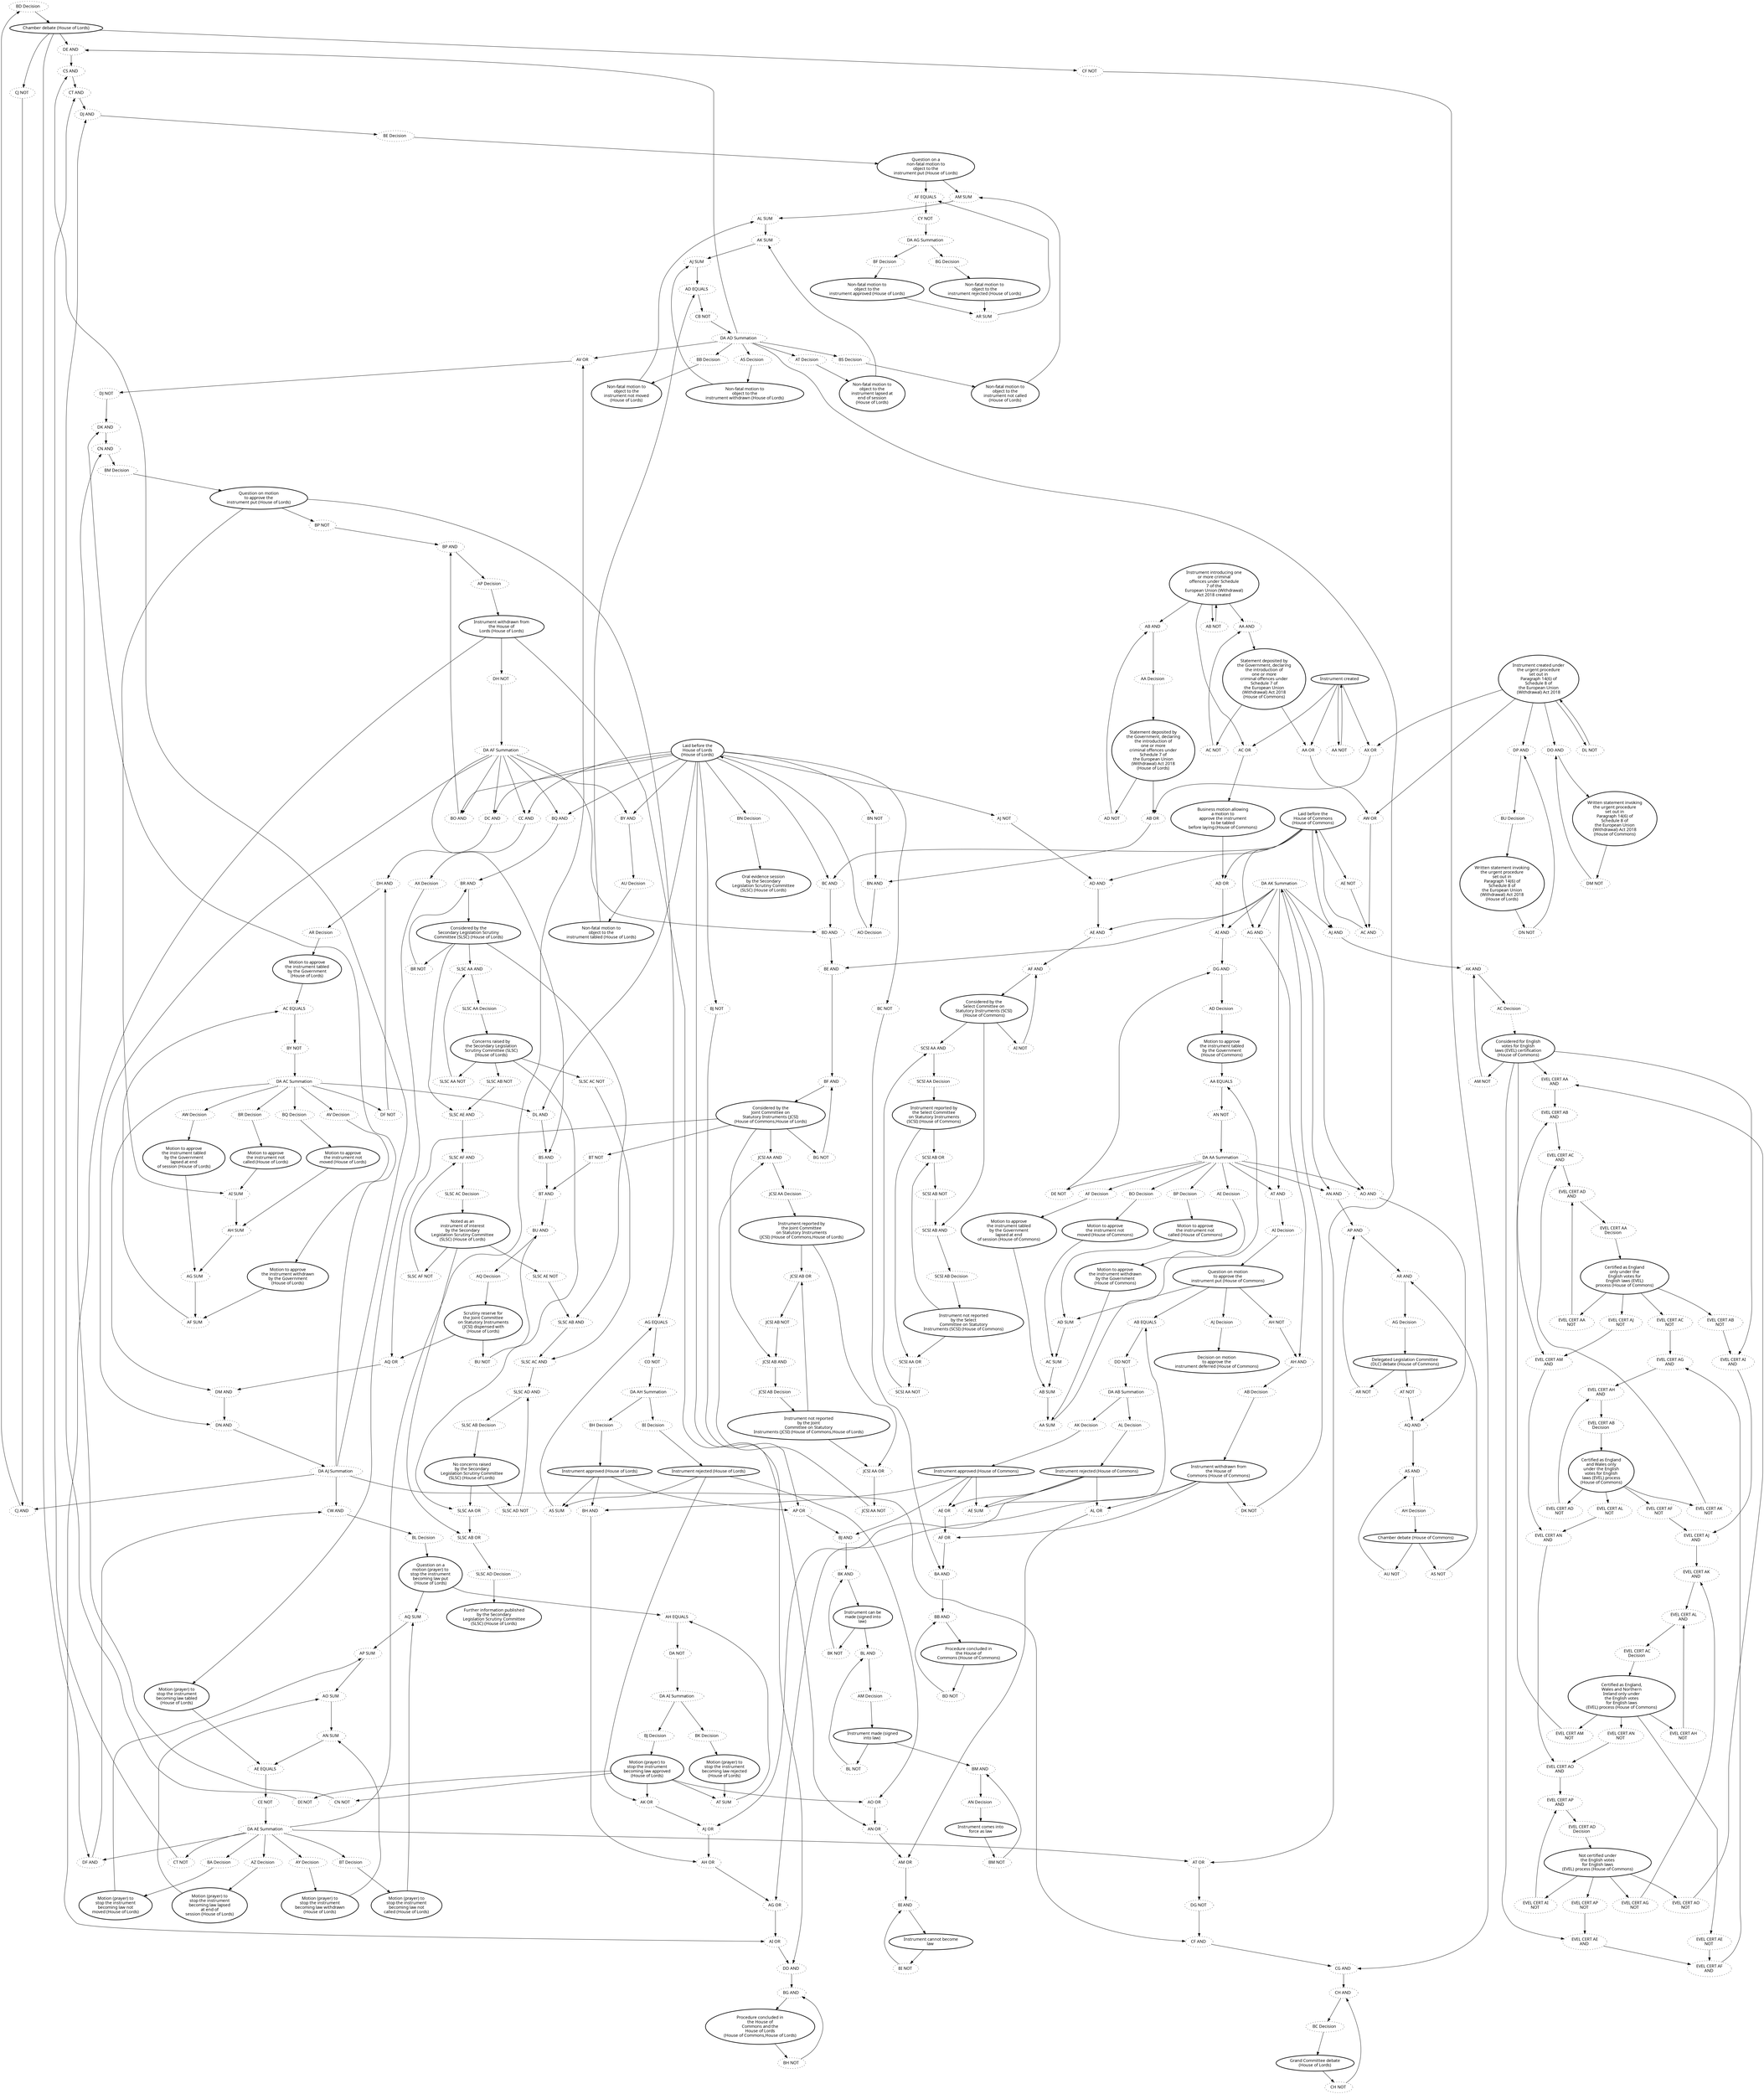 digraph{graph[fontname="calibri"];node[fontname="calibri"];edge[fontname="calibri"];edge [style=solid, color=black];"510"->"2"[label=""];edge[style=solid, color=black];edge [style=solid, color=black];"283"->"4"[label=""];edge[style=solid, color=black];edge [style=solid, color=black];"345"->"8"[label=""];edge[style=solid, color=black];edge [style=solid, color=black];"494"->"9"[label=""];edge[style=solid, color=black];edge [style=solid, color=black];"296"->"10"[label=""];edge[style=solid, color=black];edge [style=solid, color=black];"495"->"12"[label=""];edge[style=solid, color=black];edge [style=solid, color=black];"542"->"14"[label=""];edge[style=solid, color=black];edge [style=solid, color=black];"493"->"15"[label=""];edge[style=solid, color=black];edge [style=solid, color=black];"357"->"19"[label=""];edge[style=solid, color=black];edge [style=solid, color=black];"509"->"21"[label=""];edge[style=solid, color=black];edge [style=solid, color=black];"324"->"23"[label=""];edge[style=solid, color=black];edge [style=solid, color=black];"489"->"26"[label=""];edge[style=solid, color=black];edge [style=solid, color=black];"502"->"28"[label=""];edge[style=solid, color=black];edge [style=solid, color=black];"309"->"29"[label=""];edge[style=solid, color=black];edge [style=solid, color=black];"501"->"32"[label=""];edge[style=solid, color=black];edge [style=solid, color=black];"298"->"33"[label=""];edge[style=solid, color=black];edge [style=dotted, color=black];"294"->"34"[label=""];edge[style=solid, color=black];edge [style=solid, color=black];"499"->"36"[label=""];edge[style=solid, color=black];edge [style=solid, color=black];"321"->"38"[label=""];edge[style=solid, color=black];edge [style=solid, color=black];"514"->"39"[label=""];edge[style=solid, color=black];edge [style=solid, color=black];"491"->"40"[label=""];edge[style=solid, color=black];edge [style=solid, color=black];"519"->"42"[label=""];edge[style=solid, color=black];edge [style=solid, color=black];"511"->"43"[label=""];edge[style=solid, color=black];edge [style=solid, color=black];"517"->"45"[label=""];edge[style=solid, color=black];edge [style=solid, color=black];"505"->"46"[label=""];edge[style=solid, color=black];edge [style=solid, color=black];"498"->"50"[label=""];edge[style=solid, color=black];edge [style=solid, color=black];"516"->"54"[label=""];edge[style=solid, color=black];edge [style=solid, color=black];"504"->"59"[label=""];edge[style=solid, color=black];edge [style=solid, color=black];"512"->"60"[label=""];edge[style=solid, color=black];edge [style=solid, color=black];"513"->"61"[label=""];edge[style=solid, color=black];edge [style=solid, color=black];"657"->"68"[label=""];edge[style=solid, color=black];edge [style=solid, color=black];"616"->"69"[label=""];edge[style=solid, color=black];edge [style=solid, color=black];"617"->"70"[label=""];edge[style=solid, color=black];edge [style=solid, color=black];"607"->"72"[label=""];edge[style=solid, color=black];edge [style=solid, color=black];"658"->"74"[label=""];edge[style=solid, color=black];edge [style=solid, color=black];"659"->"75"[label=""];edge[style=solid, color=black];edge [style=solid, color=black];"515"->"78"[label=""];edge[style=solid, color=black];edge [style=solid, color=black];"625"->"79"[label=""];edge[style=solid, color=black];edge [style=solid, color=black];"606"->"84"[label=""];edge[style=solid, color=black];edge [style=solid, color=black];"350"->"85"[label=""];edge[style=solid, color=black];edge [style=solid, color=black];"518"->"88"[label=""];edge[style=solid, color=black];edge [style=solid, color=black];"348"->"91"[label=""];edge[style=solid, color=black];edge [style=solid, color=black];"624"->"92"[label=""];edge[style=solid, color=black];edge [style=solid, color=black];"660"->"94"[label=""];edge[style=solid, color=black];edge [style=solid, color=black];"492"->"96"[label=""];edge[style=solid, color=black];edge [style=solid, color=black];"490"->"100"[label=""];edge[style=solid, color=black];edge [style=solid, color=black];"497"->"105"[label=""];edge[style=solid, color=black];edge [style=solid, color=black];"496"->"106"[label=""];edge[style=solid, color=black];edge [style=solid, color=black];"293"->"107"[label=""];edge[style=solid, color=black];edge [style=solid, color=black];"340"->"110"[label=""];edge[style=solid, color=black];edge [style=solid, color=black];"346"->"111"[label=""];edge[style=solid, color=black];edge [style=solid, color=black];"608"->"143"[label=""];edge[style=solid, color=black];edge [style=solid, color=black];"507"->"184"[label=""];edge[style=solid, color=black];edge [style=solid, color=black];"508"->"188"[label=""];edge[style=solid, color=black];edge [style=solid, color=black];"506"->"210"[label=""];edge[style=solid, color=black];edge [style=solid, color=black];"320"->"213"[label=""];edge[style=solid, color=black];edge [style=solid, color=black];"503"->"214"[label=""];edge[style=solid, color=black];edge [style=solid, color=black];"500"->"215"[label=""];edge[style=solid, color=black];edge [style=solid, color=black];"290"->"222"[label=""];edge[style=solid, color=black];edge [style=solid, color=black];"609"->"224"[label=""];edge[style=solid, color=black];edge [style=solid, color=black];"539"->"233"[label=""];edge[style=solid, color=black];edge [style=solid, color=black];"538"->"234"[label=""];edge[style=solid, color=black];edge [style=solid, color=black];"281"->"235"[label=""];edge[style=solid, color=black];edge [style=solid, color=black];"540"->"281"[label=""];edge[style=solid, color=black];edge [style=solid, color=black];"234"->"282"[label=""];edge[style=solid, color=black];edge [style=solid, color=black];"289"->"283"[label=""];edge[style=solid, color=black];edge [style=solid, color=black];"426"->"283"[label=""];edge[style=solid, color=black];edge [style=solid, color=black];"235"->"284"[label=""];edge[style=solid, color=black];edge [style=solid, color=black];"234"->"285"[label=""];edge[style=solid, color=black];edge [style=solid, color=black];"14"->"285"[label=""];edge[style=solid, color=black];edge [style=solid, color=black];"235"->"286"[label=""];edge[style=solid, color=black];edge [style=solid, color=black];"427"->"286"[label=""];edge[style=solid, color=black];edge [style=solid, color=black];"4"->"287"[label=""];edge[style=solid, color=black];edge [style=solid, color=black];"308"->"287"[label=""];edge[style=solid, color=black];edge [style=solid, color=black];"1167"->"288"[label=""];edge[style=solid, color=black];edge [style=solid, color=black];"287"->"288"[label=""];edge[style=solid, color=black];edge [style=solid, color=black];"4"->"289"[label=""];edge[style=solid, color=black];edge [style=solid, color=black];"233"->"290"[label=""];edge[style=solid, color=black];edge [style=solid, color=black];"14"->"290"[label=""];edge[style=solid, color=black];edge [style=solid, color=black];"4"->"291"[label=""];edge[style=solid, color=black];edge [style=solid, color=black];"222"->"291"[label=""];edge[style=solid, color=black];edge [style=solid, color=black];"305"->"293"[label=""];edge[style=solid, color=black];edge [style=solid, color=black];"314"->"294"[label=""];edge[style=solid, color=black];edge [style=solid, color=black];"40"->"295"[label=""];edge[style=solid, color=black];edge [style=solid, color=black];"96"->"295"[label=""];edge[style=solid, color=black];edge [style=solid, color=black];"288"->"296"[label=""];edge[style=solid, color=black];edge [style=solid, color=black];"306"->"296"[label=""];edge[style=solid, color=black];edge [style=solid, color=black];"398"->"298"[label=""];edge[style=solid, color=black];edge [style=solid, color=black];"326"->"299"[label=""];edge[style=solid, color=black];edge [style=solid, color=black];"407"->"299"[label=""];edge[style=solid, color=black];edge [style=solid, color=black];"4"->"300"[label=""];edge[style=solid, color=black];edge [style=solid, color=black];"1167"->"300"[label=""];edge[style=solid, color=black];edge [style=solid, color=black];"26"->"301"[label=""];edge[style=solid, color=black];edge [style=solid, color=black];"107"->"302"[label=""];edge[style=solid, color=black];edge [style=solid, color=black];"295"->"302"[label=""];edge[style=solid, color=black];edge [style=solid, color=black];"107"->"303"[label=""];edge[style=solid, color=black];edge [style=solid, color=black];"304"->"303"[label=""];edge[style=solid, color=black];edge [style=solid, color=black];"313"->"304"[label=""];edge[style=solid, color=black];edge [style=solid, color=black];"347"->"304"[label=""];edge[style=solid, color=black];edge [style=solid, color=black];"300"->"305"[label=""];edge[style=solid, color=black];edge [style=solid, color=black];"301"->"305"[label=""];edge[style=solid, color=black];edge [style=solid, color=black];"10"->"306"[label=""];edge[style=solid, color=black];edge [style=solid, color=black];"1167"->"307"[label=""];edge[style=solid, color=black];edge [style=solid, color=black];"291"->"307"[label=""];edge[style=solid, color=black];edge [style=solid, color=black];"12"->"308"[label=""];edge[style=solid, color=black];edge [style=solid, color=black];"1134"->"309"[label=""];edge[style=solid, color=black];edge [style=solid, color=black];"1167"->"310"[label=""];edge[style=solid, color=black];edge [style=solid, color=black];"4"->"310"[label=""];edge[style=solid, color=black];edge [style=solid, color=black];"303"->"312"[label=""];edge[style=solid, color=black];edge [style=solid, color=black];"106"->"312"[label=""];edge[style=solid, color=black];edge [style=solid, color=black];"96"->"313"[label=""];edge[style=solid, color=black];edge [style=solid, color=black];"317"->"313"[label=""];edge[style=solid, color=black];edge [style=solid, color=black];"310"->"314"[label=""];edge[style=solid, color=black];edge [style=solid, color=black];"319"->"314"[label=""];edge[style=solid, color=black];edge [style=solid, color=black];"54"->"317"[label=""];edge[style=solid, color=black];edge [style=solid, color=black];"78"->"317"[label=""];edge[style=solid, color=black];edge [style=solid, color=black];"107"->"318"[label=""];edge[style=solid, color=black];edge [style=solid, color=black];"96"->"318"[label=""];edge[style=solid, color=black];edge [style=solid, color=black];"34"->"319"[label=""];edge[style=solid, color=black];edge [style=solid, color=black];"1134"->"320"[label=""];edge[style=solid, color=black];edge [style=solid, color=black];"330"->"321"[label=""];edge[style=solid, color=black];edge [style=solid, color=black];"318"->"322"[label=""];edge[style=solid, color=black];edge [style=solid, color=black];"417"->"322"[label=""];edge[style=solid, color=black];edge [style=solid, color=black];"331"->"324"[label=""];edge[style=solid, color=black];edge [style=solid, color=black];"1044"->"325"[label=""];edge[style=solid, color=black];edge [style=solid, color=black];"1167"->"326"[label=""];edge[style=solid, color=black];edge [style=solid, color=black];"1134"->"326"[label=""];edge[style=solid, color=black];edge [style=solid, color=black];"1167"->"327"[label=""];edge[style=solid, color=black];edge [style=solid, color=black];"1134"->"327"[label=""];edge[style=solid, color=black];edge [style=solid, color=black];"327"->"329"[label=""];edge[style=solid, color=black];edge [style=solid, color=black];"409"->"329"[label=""];edge[style=solid, color=black];edge [style=solid, color=black];"299"->"330"[label=""];edge[style=solid, color=black];edge [style=solid, color=black];"408"->"330"[label=""];edge[style=solid, color=black];edge [style=solid, color=black];"329"->"331"[label=""];edge[style=solid, color=black];edge [style=solid, color=black];"410"->"331"[label=""];edge[style=solid, color=black];edge [style=solid, color=black];"1167"->"332"[label=""];edge[style=solid, color=black];edge [style=solid, color=black];"1134"->"332"[label=""];edge[style=solid, color=black];edge [style=solid, color=black];"302"->"339"[label=""];edge[style=solid, color=black];edge [style=solid, color=black];"430"->"339"[label=""];edge[style=solid, color=black];edge [style=solid, color=black];"339"->"340"[label=""];edge[style=solid, color=black];edge [style=solid, color=black];"431"->"340"[label=""];edge[style=solid, color=black];edge [style=solid, color=black];"4"->"341"[label=""];edge[style=solid, color=black];edge [style=solid, color=black];"12"->"341"[label=""];edge[style=solid, color=black];edge [style=solid, color=black];"1144"->"343"[label=""];edge[style=solid, color=black];edge [style=solid, color=black];"341"->"343"[label=""];edge[style=solid, color=black];edge [style=solid, color=black];"1167"->"344"[label=""];edge[style=solid, color=black];edge [style=solid, color=black];"343"->"344"[label=""];edge[style=solid, color=black];edge [style=solid, color=black];"344"->"345"[label=""];edge[style=solid, color=black];edge [style=solid, color=black];"434"->"345"[label=""];edge[style=solid, color=black];edge [style=solid, color=black];"395"->"346"[label=""];edge[style=solid, color=black];edge [style=solid, color=black];"435"->"346"[label=""];edge[style=solid, color=black];edge [style=solid, color=black];"40"->"347"[label=""];edge[style=solid, color=black];edge [style=solid, color=black];"39"->"347"[label=""];edge[style=solid, color=black];edge [style=solid, color=black];"322"->"348"[label=""];edge[style=solid, color=black];edge [style=solid, color=black];"436"->"348"[label=""];edge[style=solid, color=black];edge [style=solid, color=black];"40"->"349"[label=""];edge[style=solid, color=black];edge [style=solid, color=black];"419"->"349"[label=""];edge[style=solid, color=black];edge [style=solid, color=black];"349"->"350"[label=""];edge[style=solid, color=black];edge [style=solid, color=black];"438"->"350"[label=""];edge[style=solid, color=black];edge [style=solid, color=black];"85"->"351"[label=""];edge[style=solid, color=black];edge [style=solid, color=black];"439"->"351"[label=""];edge[style=solid, color=black];edge [style=solid, color=black];"15"->"352"[label=""];edge[style=solid, color=black];edge [style=solid, color=black];"440"->"352"[label=""];edge[style=solid, color=black];edge [style=solid, color=black];"286"->"353"[label=""];edge[style=solid, color=black];edge [style=solid, color=black];"441"->"353"[label=""];edge[style=solid, color=black];edge [style=solid, color=black];"12"->"354"[label=""];edge[style=solid, color=black];edge [style=solid, color=black];"1144"->"354"[label=""];edge[style=solid, color=black];edge [style=solid, color=black];"443"->"355"[label=""];edge[style=solid, color=black];edge [style=solid, color=black];"354"->"355"[label=""];edge[style=solid, color=black];edge [style=solid, color=black];"12"->"356"[label=""];edge[style=solid, color=black];edge [style=solid, color=black];"1144"->"356"[label=""];edge[style=solid, color=black];edge [style=solid, color=black];"356"->"357"[label=""];edge[style=solid, color=black];edge [style=solid, color=black];"445"->"357"[label=""];edge[style=solid, color=black];edge [style=solid, color=black];"1144"->"358"[label=""];edge[style=solid, color=black];edge [style=solid, color=black];"543"->"358"[label=""];edge[style=solid, color=black];edge [style=solid, color=black];"358"->"359"[label=""];edge[style=solid, color=black];edge [style=solid, color=black];"447"->"359"[label=""];edge[style=solid, color=black];edge [style=solid, color=black];"359"->"360"[label=""];edge[style=solid, color=black];edge [style=solid, color=black];"448"->"360"[label=""];edge[style=solid, color=black];edge [style=solid, color=black];"12"->"364"[label=""];edge[style=solid, color=black];edge [style=solid, color=black];"1144"->"364"[label=""];edge[style=solid, color=black];edge [style=solid, color=black];"12"->"368"[label=""];edge[style=solid, color=black];edge [style=solid, color=black];"1144"->"368"[label=""];edge[style=solid, color=black];edge [style=solid, color=black];"485"->"371"[label=""];edge[style=solid, color=black];edge [style=solid, color=black];"1148"->"371"[label=""];edge[style=solid, color=black];edge [style=solid, color=black];"459"->"372"[label=""];edge[style=solid, color=black];edge [style=solid, color=black];"371"->"372"[label=""];edge[style=solid, color=black];edge [style=solid, color=black];"372"->"373"[label=""];edge[style=solid, color=black];edge [style=solid, color=black];"461"->"373"[label=""];edge[style=solid, color=black];edge [style=solid, color=black];"463"->"375"[label=""];edge[style=solid, color=black];edge [style=solid, color=black];"1148"->"375"[label=""];edge[style=solid, color=black];edge [style=solid, color=black];"467"->"379"[label=""];edge[style=solid, color=black];edge [style=solid, color=black];"402"->"379"[label=""];edge[style=solid, color=black];edge [style=solid, color=black];"396"->"384"[label=""];edge[style=solid, color=black];edge [style=solid, color=black];"1148"->"384"[label=""];edge[style=solid, color=black];edge [style=solid, color=black];"384"->"385"[label=""];edge[style=solid, color=black];edge [style=solid, color=black];"473"->"385"[label=""];edge[style=solid, color=black];edge [style=solid, color=black];"397"->"388"[label=""];edge[style=solid, color=black];edge [style=solid, color=black];"1148"->"388"[label=""];edge[style=solid, color=black];edge [style=solid, color=black];"12"->"394"[label=""];edge[style=solid, color=black];edge [style=solid, color=black];"1144"->"394"[label=""];edge[style=solid, color=black];edge [style=solid, color=black];"312"->"395"[label=""];edge[style=solid, color=black];edge [style=solid, color=black];"12"->"395"[label=""];edge[style=solid, color=black];edge [style=solid, color=black];"2"->"396"[label=""];edge[style=solid, color=black];edge [style=solid, color=black];"1141"->"396"[label=""];edge[style=solid, color=black];edge [style=solid, color=black];"2"->"397"[label=""];edge[style=solid, color=black];edge [style=solid, color=black];"1143"->"397"[label=""];edge[style=solid, color=black];edge [style=solid, color=black];"307"->"398"[label=""];edge[style=solid, color=black];edge [style=solid, color=black];"483"->"398"[label=""];edge[style=solid, color=black];edge [style=solid, color=black];"394"->"399"[label=""];edge[style=solid, color=black];edge [style=solid, color=black];"484"->"399"[label=""];edge[style=solid, color=black];edge [style=solid, color=black];"385"->"401"[label=""];edge[style=solid, color=black];edge [style=solid, color=black];"487"->"401"[label=""];edge[style=solid, color=black];edge [style=solid, color=black];"488"->"402"[label=""];edge[style=solid, color=black];edge [style=solid, color=black];"1148"->"402"[label=""];edge[style=solid, color=black];edge [style=solid, color=black];"38"->"407"[label=""];edge[style=solid, color=black];edge [style=solid, color=black];"23"->"408"[label=""];edge[style=solid, color=black];edge [style=solid, color=black];"38"->"409"[label=""];edge[style=solid, color=black];edge [style=solid, color=black];"23"->"410"[label=""];edge[style=solid, color=black];edge [style=solid, color=black];"418"->"417"[label=""];edge[style=solid, color=black];edge [style=solid, color=black];"106"->"417"[label=""];edge[style=solid, color=black];edge [style=solid, color=black];"54"->"418"[label=""];edge[style=solid, color=black];edge [style=solid, color=black];"78"->"418"[label=""];edge[style=solid, color=black];edge [style=solid, color=black];"39"->"419"[label=""];edge[style=solid, color=black];edge [style=solid, color=black];"437"->"419"[label=""];edge[style=solid, color=black];edge [style=solid, color=black];"8"->"420"[label=""];edge[style=solid, color=black];edge [style=solid, color=black];"105"->"420"[label=""];edge[style=solid, color=black];edge [style=solid, color=black];"1141"->"423"[label=""];edge[style=solid, color=black];edge [style=solid, color=black];"1143"->"423"[label=""];edge[style=solid, color=black];edge [style=solid, color=black];"1143"->"425"[label=""];edge[style=solid, color=black];edge [style=solid, color=black];"1141"->"425"[label=""];edge[style=solid, color=black];edge [style=solid, color=black];"285"->"426"[label=""];edge[style=solid, color=black];edge [style=solid, color=black];"1282"->"426"[label=""];edge[style=solid, color=black];edge [style=solid, color=black];"14"->"427"[label=""];edge[style=solid, color=black];edge [style=solid, color=black];"1282"->"427"[label=""];edge[style=solid, color=black];edge [style=solid, color=black];"12"->"430"[label=""];edge[style=solid, color=black];edge [style=solid, color=black];"110"->"431"[label=""];edge[style=solid, color=black];edge [style=solid, color=black];"8"->"434"[label=""];edge[style=solid, color=black];edge [style=solid, color=black];"111"->"435"[label=""];edge[style=solid, color=black];edge [style=solid, color=black];"91"->"436"[label=""];edge[style=solid, color=black];edge [style=solid, color=black];"12"->"437"[label=""];edge[style=solid, color=black];edge [style=solid, color=black];"85"->"438"[label=""];edge[style=solid, color=black];edge [style=solid, color=black];"15"->"439"[label=""];edge[style=solid, color=black];edge [style=solid, color=black];"9"->"440"[label=""];edge[style=solid, color=black];edge [style=solid, color=black];"12"->"441"[label=""];edge[style=solid, color=black];edge [style=solid, color=black];"42"->"443"[label=""];edge[style=solid, color=black];edge [style=solid, color=black];"19"->"445"[label=""];edge[style=solid, color=black];edge [style=solid, color=black];"8"->"447"[label=""];edge[style=solid, color=black];edge [style=solid, color=black];"105"->"448"[label=""];edge[style=solid, color=black];edge [style=solid, color=black];"1046"->"452"[label=""];edge[style=solid, color=black];edge [style=solid, color=black];"1047"->"455"[label=""];edge[style=solid, color=black];edge [style=solid, color=black];"1048"->"458"[label=""];edge[style=solid, color=black];edge [style=solid, color=black];"2"->"459"[label=""];edge[style=solid, color=black];edge [style=solid, color=black];"21"->"461"[label=""];edge[style=solid, color=black];edge [style=solid, color=black];"2"->"463"[label=""];edge[style=solid, color=black];edge [style=solid, color=black];"54"->"467"[label=""];edge[style=solid, color=black];edge [style=solid, color=black];"1050"->"468"[label=""];edge[style=solid, color=black];edge [style=solid, color=black];"1143"->"473"[label=""];edge[style=solid, color=black];edge [style=solid, color=black];"1049"->"478"[label=""];edge[style=solid, color=black];edge [style=solid, color=black];"1051"->"480"[label=""];edge[style=solid, color=black];edge [style=solid, color=black];"1134"->"483"[label=""];edge[style=solid, color=black];edge [style=solid, color=black];"1138"->"484"[label=""];edge[style=solid, color=black];edge [style=solid, color=black];"423"->"485"[label=""];edge[style=solid, color=black];edge [style=solid, color=black];"106"->"486"[label=""];edge[style=solid, color=black];edge [style=solid, color=black];"54"->"487"[label=""];edge[style=solid, color=black];edge [style=solid, color=black];"425"->"488"[label=""];edge[style=solid, color=black];edge [style=solid, color=black];"332"->"489"[label=""];edge[style=solid, color=black];edge [style=solid, color=black];"26"->"490"[label=""];edge[style=solid, color=black];edge [style=solid, color=black];"1137"->"491"[label=""];edge[style=solid, color=black];edge [style=solid, color=black];"1137"->"492"[label=""];edge[style=solid, color=black];edge [style=solid, color=black];"351"->"493"[label=""];edge[style=solid, color=black];edge [style=solid, color=black];"352"->"494"[label=""];edge[style=solid, color=black];edge [style=solid, color=black];"353"->"495"[label=""];edge[style=solid, color=black];edge [style=solid, color=black];"355"->"496"[label=""];edge[style=solid, color=black];edge [style=solid, color=black];"360"->"497"[label=""];edge[style=solid, color=black];edge [style=solid, color=black];"399"->"498"[label=""];edge[style=solid, color=black];edge [style=solid, color=black];"1141"->"499"[label=""];edge[style=solid, color=black];edge [style=solid, color=black];"1141"->"500"[label=""];edge[style=solid, color=black];edge [style=solid, color=black];"364"->"501"[label=""];edge[style=solid, color=black];edge [style=solid, color=black];"1138"->"502"[label=""];edge[style=solid, color=black];edge [style=solid, color=black];"1138"->"503"[label=""];edge[style=solid, color=black];edge [style=solid, color=black];"368"->"504"[label=""];edge[style=solid, color=black];edge [style=solid, color=black];"1143"->"505"[label=""];edge[style=solid, color=black];edge [style=solid, color=black];"1143"->"506"[label=""];edge[style=solid, color=black];edge [style=solid, color=black];"1143"->"507"[label=""];edge[style=solid, color=black];edge [style=solid, color=black];"1141"->"508"[label=""];edge[style=solid, color=black];edge [style=solid, color=black];"373"->"509"[label=""];edge[style=solid, color=black];edge [style=solid, color=black];"375"->"510"[label=""];edge[style=solid, color=black];edge [style=solid, color=black];"401"->"511"[label=""];edge[style=solid, color=black];edge [style=solid, color=black];"1145"->"512"[label=""];edge[style=solid, color=black];edge [style=solid, color=black];"1145"->"513"[label=""];edge[style=solid, color=black];edge [style=solid, color=black];"1146"->"514"[label=""];edge[style=solid, color=black];edge [style=solid, color=black];"1146"->"515"[label=""];edge[style=solid, color=black];edge [style=solid, color=black];"1147"->"516"[label=""];edge[style=solid, color=black];edge [style=solid, color=black];"1147"->"517"[label=""];edge[style=solid, color=black];edge [style=solid, color=black];"388"->"518"[label=""];edge[style=solid, color=black];edge [style=solid, color=black];"379"->"519"[label=""];edge[style=solid, color=black];edge [style=solid, color=black];"12"->"520"[label=""];edge[style=solid, color=black];edge [style=solid, color=black];"1134"->"521"[label=""];edge[style=solid, color=black];edge [style=solid, color=black];"1134"->"522"[label=""];edge[style=solid, color=black];edge [style=solid, color=black];"1138"->"523"[label=""];edge[style=solid, color=black];edge [style=solid, color=black];"1138"->"524"[label=""];edge[style=solid, color=black];edge [style=solid, color=black];"1141"->"525"[label=""];edge[style=solid, color=black];edge [style=solid, color=black];"1143"->"526"[label=""];edge[style=solid, color=black];edge [style=solid, color=black];"571"->"527"[label=""];edge[style=solid, color=black];edge [style=solid, color=black];"233"->"538"[label=""];edge[style=solid, color=black];edge [style=solid, color=black];"282"->"538"[label=""];edge[style=solid, color=black];edge [style=solid, color=black];"233"->"539"[label=""];edge[style=solid, color=black];edge [style=solid, color=black];"233"->"540"[label=""];edge[style=solid, color=black];edge [style=solid, color=black];"284"->"540"[label=""];edge[style=solid, color=black];edge [style=solid, color=black];"1045"->"541"[label=""];edge[style=solid, color=black];edge [style=solid, color=black];"14"->"542"[label=""];edge[style=solid, color=black];edge [style=solid, color=black];"12"->"543"[label=""];edge[style=solid, color=black];edge [style=solid, color=black];"1138"->"543"[label=""];edge[style=solid, color=black];edge [style=solid, color=black];"107"->"551"[label=""];edge[style=solid, color=black];edge [style=solid, color=black];"1282"->"552"[label=""];edge[style=solid, color=black];edge [style=solid, color=black];"1281"->"553"[label=""];edge[style=solid, color=black];edge [style=solid, color=black];"1322"->"554"[label=""];edge[style=solid, color=black];edge [style=solid, color=black];"420"->"568"[label=""];edge[style=solid, color=black];edge [style=solid, color=black];"1138"->"568"[label=""];edge[style=solid, color=black];edge [style=solid, color=black];"568"->"569"[label=""];edge[style=solid, color=black];edge [style=solid, color=black];"1144"->"569"[label=""];edge[style=solid, color=black];edge [style=solid, color=black];"1282"->"570"[label=""];edge[style=solid, color=black];edge [style=solid, color=black];"553"->"570"[label=""];edge[style=solid, color=black];edge [style=solid, color=black];"1282"->"571"[label=""];edge[style=solid, color=black];edge [style=solid, color=black];"554"->"571"[label=""];edge[style=solid, color=black];edge [style=solid, color=black];"19"->"592"[label=""];edge[style=solid, color=black];edge [style=solid, color=black];"600"->"592"[label=""];edge[style=solid, color=black];edge [style=solid, color=black];"19"->"593"[label=""];edge[style=solid, color=black];edge [style=solid, color=black];"604"->"593"[label=""];edge[style=solid, color=black];edge [style=solid, color=black];"593"->"594"[label=""];edge[style=solid, color=black];edge [style=solid, color=black];"602"->"594"[label=""];edge[style=solid, color=black];edge [style=solid, color=black];"594"->"595"[label=""];edge[style=solid, color=black];edge [style=solid, color=black];"603"->"595"[label=""];edge[style=solid, color=black];edge [style=solid, color=black];"601"->"596"[label=""];edge[style=solid, color=black];edge [style=solid, color=black];"19"->"596"[label=""];edge[style=solid, color=black];edge [style=solid, color=black];"596"->"597"[label=""];edge[style=solid, color=black];edge [style=solid, color=black];"605"->"597"[label=""];edge[style=solid, color=black];edge [style=solid, color=black];"84"->"598"[label=""];edge[style=solid, color=black];edge [style=solid, color=black];"72"->"598"[label=""];edge[style=solid, color=black];edge [style=solid, color=black];"598"->"599"[label=""];edge[style=solid, color=black];edge [style=solid, color=black];"143"->"599"[label=""];edge[style=solid, color=black];edge [style=solid, color=black];"84"->"600"[label=""];edge[style=solid, color=black];edge [style=solid, color=black];"84"->"601"[label=""];edge[style=solid, color=black];edge [style=solid, color=black];"84"->"602"[label=""];edge[style=solid, color=black];edge [style=solid, color=black];"72"->"603"[label=""];edge[style=solid, color=black];edge [style=solid, color=black];"143"->"604"[label=""];edge[style=solid, color=black];edge [style=solid, color=black];"143"->"605"[label=""];edge[style=solid, color=black];edge [style=solid, color=black];"592"->"606"[label=""];edge[style=solid, color=black];edge [style=solid, color=black];"595"->"607"[label=""];edge[style=solid, color=black];edge [style=solid, color=black];"597"->"608"[label=""];edge[style=solid, color=black];edge [style=solid, color=black];"599"->"609"[label=""];edge[style=solid, color=black];edge [style=solid, color=black];"10"->"610"[label=""];edge[style=solid, color=black];edge [style=solid, color=black];"614"->"610"[label=""];edge[style=solid, color=black];edge [style=solid, color=black];"10"->"611"[label=""];edge[style=solid, color=black];edge [style=solid, color=black];"615"->"611"[label=""];edge[style=solid, color=black];edge [style=solid, color=black];"69"->"612"[label=""];edge[style=solid, color=black];edge [style=solid, color=black];"70"->"612"[label=""];edge[style=solid, color=black];edge [style=solid, color=black];"69"->"613"[label=""];edge[style=solid, color=black];edge [style=solid, color=black];"70"->"613"[label=""];edge[style=solid, color=black];edge [style=solid, color=black];"612"->"614"[label=""];edge[style=solid, color=black];edge [style=solid, color=black];"613"->"615"[label=""];edge[style=solid, color=black];edge [style=solid, color=black];"610"->"616"[label=""];edge[style=solid, color=black];edge [style=solid, color=black];"611"->"617"[label=""];edge[style=solid, color=black];edge [style=solid, color=black];"8"->"618"[label=""];edge[style=solid, color=black];edge [style=solid, color=black];"622"->"618"[label=""];edge[style=solid, color=black];edge [style=solid, color=black];"8"->"619"[label=""];edge[style=solid, color=black];edge [style=solid, color=black];"623"->"619"[label=""];edge[style=solid, color=black];edge [style=solid, color=black];"92"->"620"[label=""];edge[style=solid, color=black];edge [style=solid, color=black];"79"->"620"[label=""];edge[style=solid, color=black];edge [style=solid, color=black];"92"->"621"[label=""];edge[style=solid, color=black];edge [style=solid, color=black];"79"->"621"[label=""];edge[style=solid, color=black];edge [style=solid, color=black];"620"->"622"[label=""];edge[style=solid, color=black];edge [style=solid, color=black];"621"->"623"[label=""];edge[style=solid, color=black];edge [style=solid, color=black];"618"->"624"[label=""];edge[style=solid, color=black];edge [style=solid, color=black];"619"->"625"[label=""];edge[style=solid, color=black];edge [style=solid, color=black];"34"->"626"[label=""];edge[style=solid, color=black];edge [style=solid, color=black];"656"->"626"[label=""];edge[style=solid, color=black];edge [style=solid, color=black];"626"->"627"[label=""];edge[style=solid, color=black];edge [style=solid, color=black];"654"->"627"[label=""];edge[style=solid, color=black];edge [style=solid, color=black];"627"->"628"[label=""];edge[style=solid, color=black];edge [style=solid, color=black];"652"->"628"[label=""];edge[style=solid, color=black];edge [style=solid, color=black];"628"->"629"[label=""];edge[style=solid, color=black];edge [style=solid, color=black];"642"->"629"[label=""];edge[style=solid, color=black];edge [style=solid, color=black];"34"->"630"[label=""];edge[style=solid, color=black];edge [style=solid, color=black];"661"->"630"[label=""];edge[style=solid, color=black];edge [style=solid, color=black];"630"->"631"[label=""];edge[style=solid, color=black];edge [style=solid, color=black];"646"->"631"[label=""];edge[style=solid, color=black];edge [style=solid, color=black];"644"->"632"[label=""];edge[style=solid, color=black];edge [style=solid, color=black];"631"->"632"[label=""];edge[style=solid, color=black];edge [style=solid, color=black];"632"->"633"[label=""];edge[style=solid, color=black];edge [style=solid, color=black];"645"->"633"[label=""];edge[style=solid, color=black];edge [style=solid, color=black];"643"->"634"[label=""];edge[style=solid, color=black];edge [style=solid, color=black];"34"->"634"[label=""];edge[style=solid, color=black];edge [style=solid, color=black];"647"->"635"[label=""];edge[style=solid, color=black];edge [style=solid, color=black];"634"->"635"[label=""];edge[style=solid, color=black];edge [style=solid, color=black];"635"->"636"[label=""];edge[style=solid, color=black];edge [style=solid, color=black];"648"->"636"[label=""];edge[style=solid, color=black];edge [style=solid, color=black];"636"->"637"[label=""];edge[style=solid, color=black];edge [style=solid, color=black];"649"->"637"[label=""];edge[style=solid, color=black];edge [style=solid, color=black];"34"->"638"[label=""];edge[style=solid, color=black];edge [style=solid, color=black];"651"->"638"[label=""];edge[style=solid, color=black];edge [style=solid, color=black];"638"->"639"[label=""];edge[style=solid, color=black];edge [style=solid, color=black];"653"->"639"[label=""];edge[style=solid, color=black];edge [style=solid, color=black];"639"->"640"[label=""];edge[style=solid, color=black];edge [style=solid, color=black];"655"->"640"[label=""];edge[style=solid, color=black];edge [style=solid, color=black];"640"->"641"[label=""];edge[style=solid, color=black];edge [style=solid, color=black];"650"->"641"[label=""];edge[style=solid, color=black];edge [style=solid, color=black];"68"->"642"[label=""];edge[style=solid, color=black];edge [style=solid, color=black];"68"->"643"[label=""];edge[style=solid, color=black];edge [style=solid, color=black];"68"->"644"[label=""];edge[style=solid, color=black];edge [style=solid, color=black];"74"->"645"[label=""];edge[style=solid, color=black];edge [style=solid, color=black];"75"->"646"[label=""];edge[style=solid, color=black];edge [style=solid, color=black];"74"->"647"[label=""];edge[style=solid, color=black];edge [style=solid, color=black];"94"->"648"[label=""];edge[style=solid, color=black];edge [style=solid, color=black];"75"->"649"[label=""];edge[style=solid, color=black];edge [style=solid, color=black];"94"->"650"[label=""];edge[style=solid, color=black];edge [style=solid, color=black];"68"->"651"[label=""];edge[style=solid, color=black];edge [style=solid, color=black];"74"->"652"[label=""];edge[style=solid, color=black];edge [style=solid, color=black];"74"->"653"[label=""];edge[style=solid, color=black];edge [style=solid, color=black];"75"->"654"[label=""];edge[style=solid, color=black];edge [style=solid, color=black];"75"->"655"[label=""];edge[style=solid, color=black];edge [style=solid, color=black];"94"->"656"[label=""];edge[style=solid, color=black];edge [style=solid, color=black];"629"->"657"[label=""];edge[style=solid, color=black];edge [style=solid, color=black];"633"->"658"[label=""];edge[style=solid, color=black];edge [style=solid, color=black];"637"->"659"[label=""];edge[style=solid, color=black];edge [style=solid, color=black];"641"->"660"[label=""];edge[style=solid, color=black];edge [style=solid, color=black];"94"->"661"[label=""];edge[style=solid, color=black];edge [style=solid, color=black];"520"->"979"[label=""];edge[style=solid, color=black];edge [style=solid, color=black];"1014"->"1013"[label=""];edge[style=solid, color=black];edge [style=solid, color=black];"29"->"1013"[label=""];edge[style=solid, color=black];edge [style=solid, color=black];"1015"->"1014"[label=""];edge[style=solid, color=black];edge [style=solid, color=black];"213"->"1014"[label=""];edge[style=solid, color=black];edge [style=solid, color=black];"1016"->"1015"[label=""];edge[style=solid, color=black];edge [style=solid, color=black];"1135"->"1015"[label=""];edge[style=solid, color=black];edge [style=solid, color=black];"1136"->"1016"[label=""];edge[style=solid, color=black];edge [style=solid, color=black];"26"->"1016"[label=""];edge[style=solid, color=black];edge [style=solid, color=black];"40"->"1017"[label=""];edge[style=solid, color=black];edge [style=solid, color=black];"96"->"1017"[label=""];edge[style=solid, color=black];edge [style=solid, color=black];"1019"->"1018"[label=""];edge[style=solid, color=black];edge [style=solid, color=black];"28"->"1018"[label=""];edge[style=solid, color=black];edge [style=solid, color=black];"1020"->"1019"[label=""];edge[style=solid, color=black];edge [style=solid, color=black];"214"->"1019"[label=""];edge[style=solid, color=black];edge [style=solid, color=black];"1021"->"1020"[label=""];edge[style=solid, color=black];edge [style=solid, color=black];"1139"->"1020"[label=""];edge[style=solid, color=black];edge [style=solid, color=black];"1140"->"1021"[label=""];edge[style=solid, color=black];edge [style=solid, color=black];"42"->"1021"[label=""];edge[style=solid, color=black];edge [style=solid, color=black];"1023"->"1022"[label=""];edge[style=solid, color=black];edge [style=solid, color=black];"36"->"1022"[label=""];edge[style=solid, color=black];edge [style=solid, color=black];"1024"->"1023"[label=""];edge[style=solid, color=black];edge [style=solid, color=black];"215"->"1023"[label=""];edge[style=solid, color=black];edge [style=solid, color=black];"1025"->"1024"[label=""];edge[style=solid, color=black];edge [style=solid, color=black];"188"->"1024"[label=""];edge[style=solid, color=black];edge [style=solid, color=black];"1142"->"1025"[label=""];edge[style=solid, color=black];edge [style=solid, color=black];"43"->"1025"[label=""];edge[style=solid, color=black];edge [style=solid, color=black];"1027"->"1026"[label=""];edge[style=solid, color=black];edge [style=solid, color=black];"46"->"1026"[label=""];edge[style=solid, color=black];edge [style=solid, color=black];"1028"->"1027"[label=""];edge[style=solid, color=black];edge [style=solid, color=black];"210"->"1027"[label=""];edge[style=solid, color=black];edge [style=solid, color=black];"1029"->"1028"[label=""];edge[style=solid, color=black];edge [style=solid, color=black];"184"->"1028"[label=""];edge[style=solid, color=black];edge [style=solid, color=black];"1128"->"1029"[label=""];edge[style=solid, color=black];edge [style=solid, color=black];"88"->"1029"[label=""];edge[style=solid, color=black];edge [style=solid, color=black];"60"->"1030"[label=""];edge[style=solid, color=black];edge [style=solid, color=black];"61"->"1030"[label=""];edge[style=solid, color=black];edge [style=solid, color=black];"39"->"1031"[label=""];edge[style=solid, color=black];edge [style=solid, color=black];"78"->"1031"[label=""];edge[style=solid, color=black];edge [style=solid, color=black];"54"->"1032"[label=""];edge[style=solid, color=black];edge [style=solid, color=black];"45"->"1032"[label=""];edge[style=solid, color=black];edge [style=solid, color=black];"33"->"1044"[label=""];edge[style=solid, color=black];edge [style=solid, color=black];"1013"->"1044"[label=""];edge[style=solid, color=black];edge [style=solid, color=black];"26"->"1045"[label=""];edge[style=solid, color=black];edge [style=solid, color=black];"1017"->"1045"[label=""];edge[style=solid, color=black];edge [style=solid, color=black];"50"->"1046"[label=""];edge[style=solid, color=black];edge [style=solid, color=black];"1018"->"1046"[label=""];edge[style=solid, color=black];edge [style=solid, color=black];"32"->"1047"[label=""];edge[style=solid, color=black];edge [style=solid, color=black];"1022"->"1047"[label=""];edge[style=solid, color=black];edge [style=solid, color=black];"59"->"1048"[label=""];edge[style=solid, color=black];edge [style=solid, color=black];"1026"->"1048"[label=""];edge[style=solid, color=black];edge [style=solid, color=black];"43"->"1049"[label=""];edge[style=solid, color=black];edge [style=solid, color=black];"1030"->"1049"[label=""];edge[style=solid, color=black];edge [style=solid, color=black];"42"->"1050"[label=""];edge[style=solid, color=black];edge [style=solid, color=black];"1031"->"1050"[label=""];edge[style=solid, color=black];edge [style=solid, color=black];"88"->"1051"[label=""];edge[style=solid, color=black];edge [style=solid, color=black];"1032"->"1051"[label=""];edge[style=solid, color=black];edge [style=solid, color=black];"526"->"1128"[label=""];edge[style=solid, color=black];edge [style=solid, color=black];"325"->"1134"[label=""];edge[style=solid, color=black];edge [style=solid, color=black];"521"->"1135"[label=""];edge[style=solid, color=black];edge [style=solid, color=black];"522"->"1136"[label=""];edge[style=solid, color=black];edge [style=solid, color=black];"541"->"1137"[label=""];edge[style=solid, color=black];edge [style=solid, color=black];"452"->"1138"[label=""];edge[style=solid, color=black];edge [style=solid, color=black];"523"->"1139"[label=""];edge[style=solid, color=black];edge [style=solid, color=black];"524"->"1140"[label=""];edge[style=solid, color=black];edge [style=solid, color=black];"455"->"1141"[label=""];edge[style=solid, color=black];edge [style=solid, color=black];"525"->"1142"[label=""];edge[style=solid, color=black];edge [style=solid, color=black];"458"->"1143"[label=""];edge[style=solid, color=black];edge [style=solid, color=black];"486"->"1144"[label=""];edge[style=solid, color=black];edge [style=solid, color=black];"478"->"1145"[label=""];edge[style=solid, color=black];edge [style=solid, color=black];"468"->"1146"[label=""];edge[style=solid, color=black];edge [style=solid, color=black];"480"->"1147"[label=""];edge[style=solid, color=black];edge [style=solid, color=black];"569"->"1148"[label=""];edge[style=solid, color=black];edge [style=solid, color=black];"551"->"1167"[label=""];edge[style=solid, color=black];edge [style=solid, color=black];"570"->"1281"[label=""];edge[style=solid, color=black];edge [style=solid, color=black];"552"->"1282"[label=""];edge[style=solid, color=black];edge [style=solid, color=black];"527"->"1322"[label=""];edge[style=solid, color=black];"510" [label="BD Decision ", style=dotted];"283" [label="AC AND ", style=dotted];"345" [label="BF AND ", style=dotted];"494" [label="AN Decision ", style=dotted];"296" [label="AF AND ", style=dotted];"495" [label="AO Decision ", style=dotted];"542" [label="AA NOT ", style=dotted];"493" [label="AM Decision ", style=dotted];"357" [label="BR AND ", style=dotted];"509" [label="BC Decision ", style=dotted];"324" [label="AH Decision ", style=dotted];"489" [label="AI Decision ", style=dotted];"502" [label="AV Decision ", style=dotted];"309" [label="AE Decision ", style=dotted];"501" [label="AU Decision ", style=dotted];"298" [label="AD Decision ", style=dotted];"294" [label="AC Decision ", style=dotted];"499" [label="AS Decision ", style=dotted];"321" [label="AG Decision ", style=dotted];"514" [label="BH Decision ", style=dotted];"491" [label="AK Decision ", style=dotted];"519" [label="BM Decision ", style=dotted];"511" [label="BE Decision ", style=dotted];"517" [label="BK Decision ", style=dotted];"505" [label="AY Decision ", style=dotted];"498" [label="AR Decision ", style=dotted];"516" [label="BJ Decision ", style=dotted];"504" [label="AX Decision ", style=dotted];"512" [label="BF Decision ", style=dotted];"513" [label="BG Decision ", style=dotted];"657" [label="EVEL CERT AA\nDecision ", style=dotted];"616" [label="SCSI AA Decision ", style=dotted];"617" [label="SCSI AB Decision ", style=dotted];"607" [label="SLSC AB Decision ", style=dotted];"658" [label="EVEL CERT AB\nDecision ", style=dotted];"659" [label="EVEL CERT AC\nDecision ", style=dotted];"515" [label="BI Decision ", style=dotted];"625" [label="JCSI AB Decision ", style=dotted];"606" [label="SLSC AA Decision ", style=dotted];"350" [label="BK AND ", style=dotted];"518" [label="BL Decision ", style=dotted];"348" [label="BI AND ", style=dotted];"624" [label="JCSI AA Decision ", style=dotted];"660" [label="EVEL CERT AD\nDecision ", style=dotted];"492" [label="AL Decision ", style=dotted];"490" [label="AJ Decision ", style=dotted];"497" [label="AQ Decision ", style=dotted];"496" [label="AP Decision ", style=dotted];"293" [label="AB Decision ", style=dotted];"340" [label="BB AND ", style=dotted];"346" [label="BG AND ", style=dotted];"608" [label="SLSC AC Decision ", style=dotted];"507" [label="BA Decision ", style=dotted];"508" [label="BB Decision ", style=dotted];"506" [label="AZ Decision ", style=dotted];"320" [label="AF Decision ", style=dotted];"503" [label="AW Decision ", style=dotted];"500" [label="AT Decision ", style=dotted];"290" [label="AC OR ", style=dotted];"609" [label="SLSC AD Decision ", style=dotted];"539" [label="AB NOT ", style=dotted];"538" [label="AA AND ", style=dotted];"281" [label="AA Decision ", style=dotted];"540" [label="AB AND ", style=dotted];"234" [label="Statement deposited by\nthe Government, declaring\nthe introduction of\none or more\ncriminal offences under\nSchedule 7 of\nthe European Union\n(Withdrawal) Act 2018\n(House of Commons)", style=bold];"289" [label="AE NOT ", style=dotted];"426" [label="AW OR ", style=dotted];"235" [label="Statement deposited by\nthe Government, declaring\nthe introduction of\none or more\ncriminal offences under\nSchedule 7 of\nthe European Union\n(Withdrawal) Act 2018\n(House of Lords)", style=bold];"14" [label="Instrument created ", style=bold];"427" [label="AX OR ", style=dotted];"4" [label="Laid before the\nHouse of Commons\n(House of Commons)", style=bold];"308" [label="AJ NOT ", style=dotted];"1167" [label="DA AK Summation ", style=dotted];"287" [label="AD AND ", style=dotted];"233" [label="Instrument introducing one\nor more criminal\noffences under Schedule\n7 of the\nEuropean Union (Withdrawal)\nAct 2018 created\n", style=bold];"222" [label="Business motion allowing\na motion to\napprove the instrument\nto be tabled\nbefore laying (House of Commons)", style=bold];"305" [label="AH AND ", style=dotted];"314" [label="AK AND ", style=dotted];"40" [label="Instrument approved (House of Commons)", style=bold];"96" [label="Instrument rejected (House of Commons)", style=bold];"288" [label="AE AND ", style=dotted];"306" [label="AI NOT ", style=dotted];"398" [label="DG AND ", style=dotted];"326" [label="AN AND ", style=dotted];"407" [label="AR NOT ", style=dotted];"26" [label="Question on motion\nto approve the\ninstrument put (House of Commons)", style=bold];"107" [label="Instrument withdrawn from\nthe House of\nCommons (House of Commons)", style=bold];"295" [label="AE OR ", style=dotted];"304" [label="AH OR ", style=dotted];"313" [label="AJ OR ", style=dotted];"347" [label="BH AND ", style=dotted];"300" [label="AG AND ", style=dotted];"301" [label="AH NOT ", style=dotted];"10" [label="Considered by the\nSelect Committee on\nStatutory Instruments (SCSI)\n(House of Commons)", style=bold];"291" [label="AD OR ", style=dotted];"12" [label="Laid before the\nHouse of Lords\n(House of Lords)", style=bold];"1134" [label="DA AA Summation ", style=dotted];"303" [label="AG OR ", style=dotted];"106" [label="Instrument withdrawn from\nthe House of\nLords (House of Lords)", style=bold];"317" [label="AK OR ", style=dotted];"310" [label="AJ AND ", style=dotted];"319" [label="AM NOT ", style=dotted];"54" [label="Motion (prayer) to\nstop the instrument\nbecoming law approved\n(House of Lords)", style=bold];"78" [label="Instrument rejected (House of Lords)", style=bold];"34" [label="Considered for English\nvotes for English\nlaws (EVEL) certification\n(House of Commons)", style=bold];"330" [label="AR AND ", style=dotted];"318" [label="AL OR ", style=dotted];"417" [label="AN OR ", style=dotted];"331" [label="AS AND ", style=dotted];"1044" [label="AA EQUALS ", style=dotted];"327" [label="AO AND ", style=dotted];"409" [label="AT NOT ", style=dotted];"299" [label="AP AND ", style=dotted];"408" [label="AS NOT ", style=dotted];"329" [label="AQ AND ", style=dotted];"410" [label="AU NOT ", style=dotted];"302" [label="AF OR ", style=dotted];"430" [label="BC NOT ", style=dotted];"339" [label="BA AND ", style=dotted];"431" [label="BD NOT ", style=dotted];"1144" [label="DA AF Summation ", style=dotted];"341" [label="BC AND ", style=dotted];"343" [label="BD AND ", style=dotted];"344" [label="BE AND ", style=dotted];"434" [label="BG NOT ", style=dotted];"395" [label="DD AND ", style=dotted];"435" [label="BH NOT ", style=dotted];"39" [label="Instrument approved (House of Lords)", style=bold];"322" [label="AM OR ", style=dotted];"436" [label="BI NOT ", style=dotted];"419" [label="AP OR ", style=dotted];"349" [label="BJ AND ", style=dotted];"438" [label="BK NOT ", style=dotted];"85" [label="Instrument can be\nmade (signed into\nlaw) ", style=bold];"439" [label="BL NOT ", style=dotted];"15" [label="Instrument made (signed\ninto law) ", style=bold];"440" [label="BM NOT ", style=dotted];"286" [label="AB OR ", style=dotted];"441" [label="BN NOT ", style=dotted];"443" [label="BP NOT ", style=dotted];"354" [label="BO AND ", style=dotted];"356" [label="BQ AND ", style=dotted];"445" [label="BR NOT ", style=dotted];"543" [label="DL AND ", style=dotted];"358" [label="BS AND ", style=dotted];"447" [label="BT NOT ", style=dotted];"359" [label="BT AND ", style=dotted];"448" [label="BU NOT ", style=dotted];"485" [label="DG NOT ", style=dotted];"1148" [label="DA AJ Summation ", style=dotted];"459" [label="CF NOT ", style=dotted];"371" [label="CF AND ", style=dotted];"372" [label="CG AND ", style=dotted];"461" [label="CH NOT ", style=dotted];"463" [label="CJ NOT ", style=dotted];"467" [label="CN NOT ", style=dotted];"402" [label="DK AND ", style=dotted];"396" [label="DE AND ", style=dotted];"384" [label="CS AND ", style=dotted];"473" [label="CT NOT ", style=dotted];"397" [label="DF AND ", style=dotted];"312" [label="AI OR ", style=dotted];"2" [label="Chamber debate (House of Lords)", style=bold];"1141" [label="DA AD Summation ", style=dotted];"1143" [label="DA AE Summation ", style=dotted];"307" [label="AI AND ", style=dotted];"483" [label="DE NOT ", style=dotted];"394" [label="DC AND ", style=dotted];"484" [label="DF NOT ", style=dotted];"385" [label="CT AND ", style=dotted];"487" [label="DI NOT ", style=dotted];"488" [label="DJ NOT ", style=dotted];"38" [label="Delegated Legislation Committee\n(DLC) debate (House of Commons)", style=bold];"23" [label="Chamber debate (House of Commons)", style=bold];"418" [label="AO OR ", style=dotted];"437" [label="BJ NOT ", style=dotted];"8" [label="Considered by the\nJoint Committee on\nStatutory Instruments (JCSI)\n(House of Commons,House of Lords)", style=bold];"105" [label="Scrutiny reserve for\nthe Joint Committee\non Statutory Instruments\n(JCSI) dispensed with\n(House of Lords)", style=bold];"285" [label="AA OR ", style=dotted];"1282" [label="Instrument created under\nthe urgent procedure\nset out in\nParagraph 14(6) of\nSchedule 8 of\nthe European Union\n(Withdrawal) Act 2018\n", style=bold];"110" [label="Procedure concluded in\nthe House of\nCommons (House of Commons)", style=bold];"111" [label="Procedure concluded in\nthe House of\nCommons and the\nHouse of Lords\n(House of Commons,House of Lords)", style=bold];"91" [label="Instrument cannot become\nlaw ", style=bold];"9" [label="Instrument comes into\nforce as law\n", style=bold];"42" [label="Question on motion\nto approve the\ninstrument put (House of Lords)", style=bold];"19" [label="Considered by the\nSecondary Legislation Scrutiny\nCommittee (SLSC) (House of Lords)", style=bold];"1046" [label="AC EQUALS ", style=dotted];"1047" [label="AD EQUALS ", style=dotted];"1048" [label="AE EQUALS ", style=dotted];"21" [label="Grand Committee debate\n(House of Lords)", style=bold];"1050" [label="AG EQUALS ", style=dotted];"1049" [label="AF EQUALS ", style=dotted];"1051" [label="AH EQUALS ", style=dotted];"1138" [label="DA AC Summation ", style=dotted];"423" [label="AT OR ", style=dotted];"425" [label="AV OR ", style=dotted];"332" [label="AT AND ", style=dotted];"1137" [label="DA AB Summation ", style=dotted];"351" [label="BL AND ", style=dotted];"352" [label="BM AND ", style=dotted];"353" [label="BN AND ", style=dotted];"355" [label="BP AND ", style=dotted];"360" [label="BU AND ", style=dotted];"399" [label="DH AND ", style=dotted];"364" [label="BY AND ", style=dotted];"368" [label="CC AND ", style=dotted];"373" [label="CH AND ", style=dotted];"375" [label="CJ AND ", style=dotted];"401" [label="DJ AND ", style=dotted];"1145" [label="DA AG Summation ", style=dotted];"1146" [label="DA AH Summation ", style=dotted];"1147" [label="DA AI Summation ", style=dotted];"388" [label="CW AND ", style=dotted];"379" [label="CN AND ", style=dotted];"571" [label="DP AND ", style=dotted];"282" [label="AC NOT ", style=dotted];"284" [label="AD NOT ", style=dotted];"1045" [label="AB EQUALS ", style=dotted];"1281" [label="Written statement invoking\nthe urgent procedure\nset out in\nParagraph 14(6) of\nSchedule 8 of\nthe European Union\n(Withdrawal) Act 2018\n(House of Commons)", style=bold];"1322" [label="Written statement invoking\nthe urgent procedure\nset out in\nParagraph 14(6) of\nSchedule 8 of\nthe European Union\n(Withdrawal) Act 2018\n(House of Lords)", style=bold];"420" [label="AQ OR ", style=dotted];"568" [label="DM AND ", style=dotted];"553" [label="DM NOT ", style=dotted];"554" [label="DN NOT ", style=dotted];"600" [label="SLSC AA NOT ", style=dotted];"604" [label="SLSC AE NOT ", style=dotted];"593" [label="SLSC AB AND ", style=dotted];"602" [label="SLSC AC NOT ", style=dotted];"594" [label="SLSC AC AND ", style=dotted];"603" [label="SLSC AD NOT ", style=dotted];"601" [label="SLSC AB NOT ", style=dotted];"596" [label="SLSC AE AND ", style=dotted];"605" [label="SLSC AF NOT ", style=dotted];"84" [label="Concerns raised by\nthe Secondary Legislation\nScrutiny Committee (SLSC)\n(House of Lords)", style=bold];"72" [label="No concerns raised\nby the Secondary\nLegislation Scrutiny Committee\n(SLSC) (House of Lords)", style=bold];"598" [label="SLSC AA OR ", style=dotted];"143" [label="Noted as an\ninstrument of interest\nby the Secondary\nLegislation Scrutiny Committee\n(SLSC) (House of Lords)", style=bold];"592" [label="SLSC AA AND ", style=dotted];"595" [label="SLSC AD AND ", style=dotted];"597" [label="SLSC AF AND ", style=dotted];"599" [label="SLSC AB OR ", style=dotted];"614" [label="SCSI AA NOT ", style=dotted];"615" [label="SCSI AB NOT ", style=dotted];"69" [label="Instrument reported by\nthe Select Committee\non Statutory Instruments\n(SCSI) (House of Commons)", style=bold];"70" [label="Instrument not reported\nby the Select\nCommittee on Statutory\nInstruments (SCSI) (House of Commons)", style=bold];"612" [label="SCSI AA OR ", style=dotted];"613" [label="SCSI AB OR ", style=dotted];"610" [label="SCSI AA AND ", style=dotted];"611" [label="SCSI AB AND ", style=dotted];"622" [label="JCSI AA NOT ", style=dotted];"623" [label="JCSI AB NOT ", style=dotted];"92" [label="Instrument reported by\nthe Joint Committee\non Statutory Instruments\n(JCSI) (House of Commons,House of Lords)", style=bold];"79" [label="Instrument not reported\nby the Joint\nCommittee on Statutory\nInstruments (JCSI) (House of Commons,House of Lords)", style=bold];"620" [label="JCSI AA OR ", style=dotted];"621" [label="JCSI AB OR ", style=dotted];"618" [label="JCSI AA AND ", style=dotted];"619" [label="JCSI AB AND ", style=dotted];"656" [label="EVEL CERT AO\nNOT ", style=dotted];"626" [label="EVEL CERT AA\nAND ", style=dotted];"654" [label="EVEL CERT AM\nNOT ", style=dotted];"627" [label="EVEL CERT AB\nAND ", style=dotted];"652" [label="EVEL CERT AK\nNOT ", style=dotted];"628" [label="EVEL CERT AC\nAND ", style=dotted];"642" [label="EVEL CERT AA\nNOT ", style=dotted];"661" [label="EVEL CERT AP\nNOT ", style=dotted];"630" [label="EVEL CERT AE\nAND ", style=dotted];"646" [label="EVEL CERT AE\nNOT ", style=dotted];"644" [label="EVEL CERT AC\nNOT ", style=dotted];"631" [label="EVEL CERT AF\nAND ", style=dotted];"632" [label="EVEL CERT AG\nAND ", style=dotted];"645" [label="EVEL CERT AD\nNOT ", style=dotted];"643" [label="EVEL CERT AB\nNOT ", style=dotted];"647" [label="EVEL CERT AF\nNOT ", style=dotted];"634" [label="EVEL CERT AI\nAND ", style=dotted];"635" [label="EVEL CERT AJ\nAND ", style=dotted];"648" [label="EVEL CERT AG\nNOT ", style=dotted];"636" [label="EVEL CERT AK\nAND ", style=dotted];"649" [label="EVEL CERT AH\nNOT ", style=dotted];"651" [label="EVEL CERT AJ\nNOT ", style=dotted];"638" [label="EVEL CERT AM\nAND ", style=dotted];"653" [label="EVEL CERT AL\nNOT ", style=dotted];"639" [label="EVEL CERT AN\nAND ", style=dotted];"655" [label="EVEL CERT AN\nNOT ", style=dotted];"640" [label="EVEL CERT AO\nAND ", style=dotted];"650" [label="EVEL CERT AI\nNOT ", style=dotted];"68" [label="Certified as England\nonly under the\nEnglish votes for\nEnglish laws (EVEL)\nprocess (House of Commons)", style=bold];"74" [label="Certified as England\nand Wales only\nunder the English\nvotes for English\nlaws (EVEL) process\n(House of Commons)", style=bold];"75" [label="Certified as England,\nWales and Northern\nIreland only under\nthe English votes\nfor English laws\n(EVEL) process (House of Commons)", style=bold];"94" [label="Not certified under\nthe English votes\nfor English laws\n(EVEL) process (House of Commons)", style=bold];"629" [label="EVEL CERT AD\nAND ", style=dotted];"633" [label="EVEL CERT AH\nAND ", style=dotted];"637" [label="EVEL CERT AL\nAND ", style=dotted];"641" [label="EVEL CERT AP\nAND ", style=dotted];"520" [label="BN Decision ", style=dotted];"1014" [label="AB SUM ", style=dotted];"29" [label="Motion to approve\nthe instrument withdrawn\nby the Government\n(House of Commons)", style=bold];"1015" [label="AC SUM ", style=dotted];"213" [label="Motion to approve\nthe instrument tabled\nby the Government\nlapsed at end\nof session (House of Commons)", style=bold];"1016" [label="AD SUM ", style=dotted];"1135" [label="Motion to approve\nthe instrument not\nmoved (House of Commons)", style=bold];"1136" [label="Motion to approve\nthe instrument not\ncalled (House of Commons)", style=bold];"1019" [label="AG SUM ", style=dotted];"28" [label="Motion to approve\nthe instrument withdrawn\nby the Government\n(House of Lords)", style=bold];"1020" [label="AH SUM ", style=dotted];"214" [label="Motion to approve\nthe instrument tabled\nby the Government\nlapsed at end\nof session (House of Lords)", style=bold];"1021" [label="AI SUM ", style=dotted];"1139" [label="Motion to approve\nthe instrument not\nmoved (House of Lords)", style=bold];"1140" [label="Motion to approve\nthe instrument not\ncalled (House of Lords)", style=bold];"1023" [label="AK SUM ", style=dotted];"36" [label="Non-fatal motion to\nobject to the\ninstrument withdrawn (House of Lords)", style=bold];"1024" [label="AL SUM ", style=dotted];"215" [label="Non-fatal motion to\nobject to the\ninstrument lapsed at\nend of session\n(House of Lords)", style=bold];"1025" [label="AM SUM ", style=dotted];"188" [label="Non-fatal motion to\nobject to the\ninstrument not moved\n(House of Lords)", style=bold];"1142" [label="Non-fatal motion to\nobject to the\ninstrument not called\n(House of Lords)", style=bold];"43" [label="Question on a\nnon-fatal motion to\nobject to the\ninstrument put (House of Lords)", style=bold];"1027" [label="AO SUM ", style=dotted];"46" [label="Motion (prayer) to\nstop the instrument\nbecoming law withdrawn\n(House of Lords)", style=bold];"1028" [label="AP SUM ", style=dotted];"210" [label="Motion (prayer) to\nstop the instrument\nbecoming law lapsed\nat end of\nsession (House of Lords)", style=bold];"1029" [label="AQ SUM ", style=dotted];"184" [label="Motion (prayer) to\nstop the instrument\nbecoming law not\nmoved (House of Lords)", style=bold];"1128" [label="Motion (prayer) to\nstop the instrument\nbecoming law not\ncalled (House of Lords)", style=bold];"88" [label="Question on a\nmotion (prayer) to\nstop the instrument\nbecoming law put\n(House of Lords)", style=bold];"60" [label="Non-fatal motion to\nobject to the\ninstrument approved (House of Lords)", style=bold];"61" [label="Non-fatal motion to\nobject to the\ninstrument rejected (House of Lords)", style=bold];"45" [label="Motion (prayer) to\nstop the instrument\nbecoming law rejected\n(House of Lords)", style=bold];"33" [label="Motion to approve\nthe instrument tabled\nby the Government\n(House of Commons)", style=bold];"1013" [label="AA SUM ", style=dotted];"1017" [label="AE SUM ", style=dotted];"50" [label="Motion to approve\nthe instrument tabled\nby the Government\n(House of Lords)", style=bold];"1018" [label="AF SUM ", style=dotted];"32" [label="Non-fatal motion to\nobject to the\ninstrument tabled (House of Lords)", style=bold];"1022" [label="AJ SUM ", style=dotted];"59" [label="Motion (prayer) to\nstop the instrument\nbecoming law tabled\n(House of Lords)", style=bold];"1026" [label="AN SUM ", style=dotted];"1030" [label="AR SUM ", style=dotted];"1031" [label="AS SUM ", style=dotted];"1032" [label="AT SUM ", style=dotted];"526" [label="BT Decision ", style=dotted];"325" [label="AN NOT ", style=dotted];"521" [label="BO Decision ", style=dotted];"522" [label="BP Decision ", style=dotted];"541" [label="DD NOT ", style=dotted];"452" [label="BY NOT ", style=dotted];"523" [label="BQ Decision ", style=dotted];"524" [label="BR Decision ", style=dotted];"455" [label="CB NOT ", style=dotted];"525" [label="BS Decision ", style=dotted];"458" [label="CE NOT ", style=dotted];"486" [label="DH NOT ", style=dotted];"478" [label="CY NOT ", style=dotted];"468" [label="CO NOT ", style=dotted];"480" [label="DA NOT ", style=dotted];"569" [label="DN AND ", style=dotted];"551" [label="DK NOT ", style=dotted];"570" [label="DO AND ", style=dotted];"552" [label="DL NOT ", style=dotted];"527" [label="BU Decision ", style=dotted];"100" [label="Decision on motion\nto approve the\ninstrument deferred (House of Commons)", style=bold];"224" [label="Further information published\nby the Secondary\nLegislation Scrutiny Committee\n(SLSC) (House of Lords)", style=bold];"979" [label="Oral evidence session\nby the Secondary\nLegislation Scrutiny Committee\n(SLSC) (House of Lords)", style=bold];}